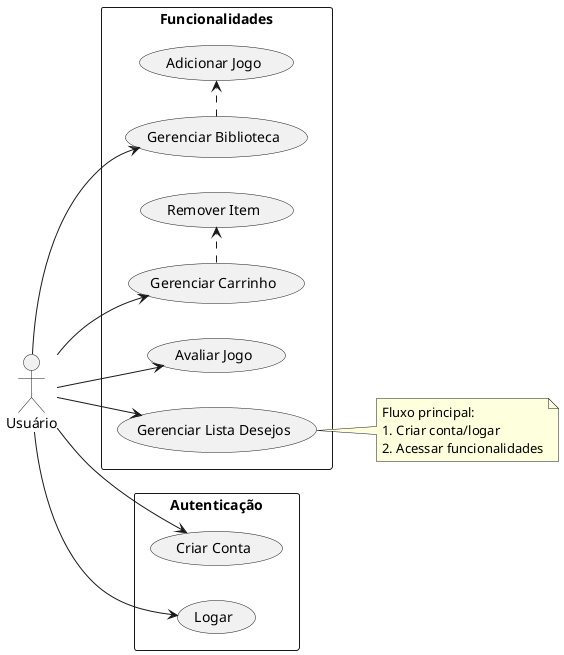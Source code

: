 @startuml casosUso
left to right direction

actor Usuário

rectangle "Autenticação" {
  (Criar Conta) 
  (Logar)
}

rectangle "Funcionalidades" {
  (Avaliar Jogo)
  (Gerenciar Biblioteca) .> (Adicionar Jogo)
  (Gerenciar Carrinho) .> (Remover Item)
  (Gerenciar Lista Desejos)
}

Usuário --> (Criar Conta)
Usuário --> (Logar)
Usuário --> (Avaliar Jogo)
Usuário --> (Gerenciar Biblioteca)
Usuário --> (Gerenciar Carrinho)
Usuário --> (Gerenciar Lista Desejos)

note right
  Fluxo principal:
  1. Criar conta/logar
  2. Acessar funcionalidades
end note
@enduml
